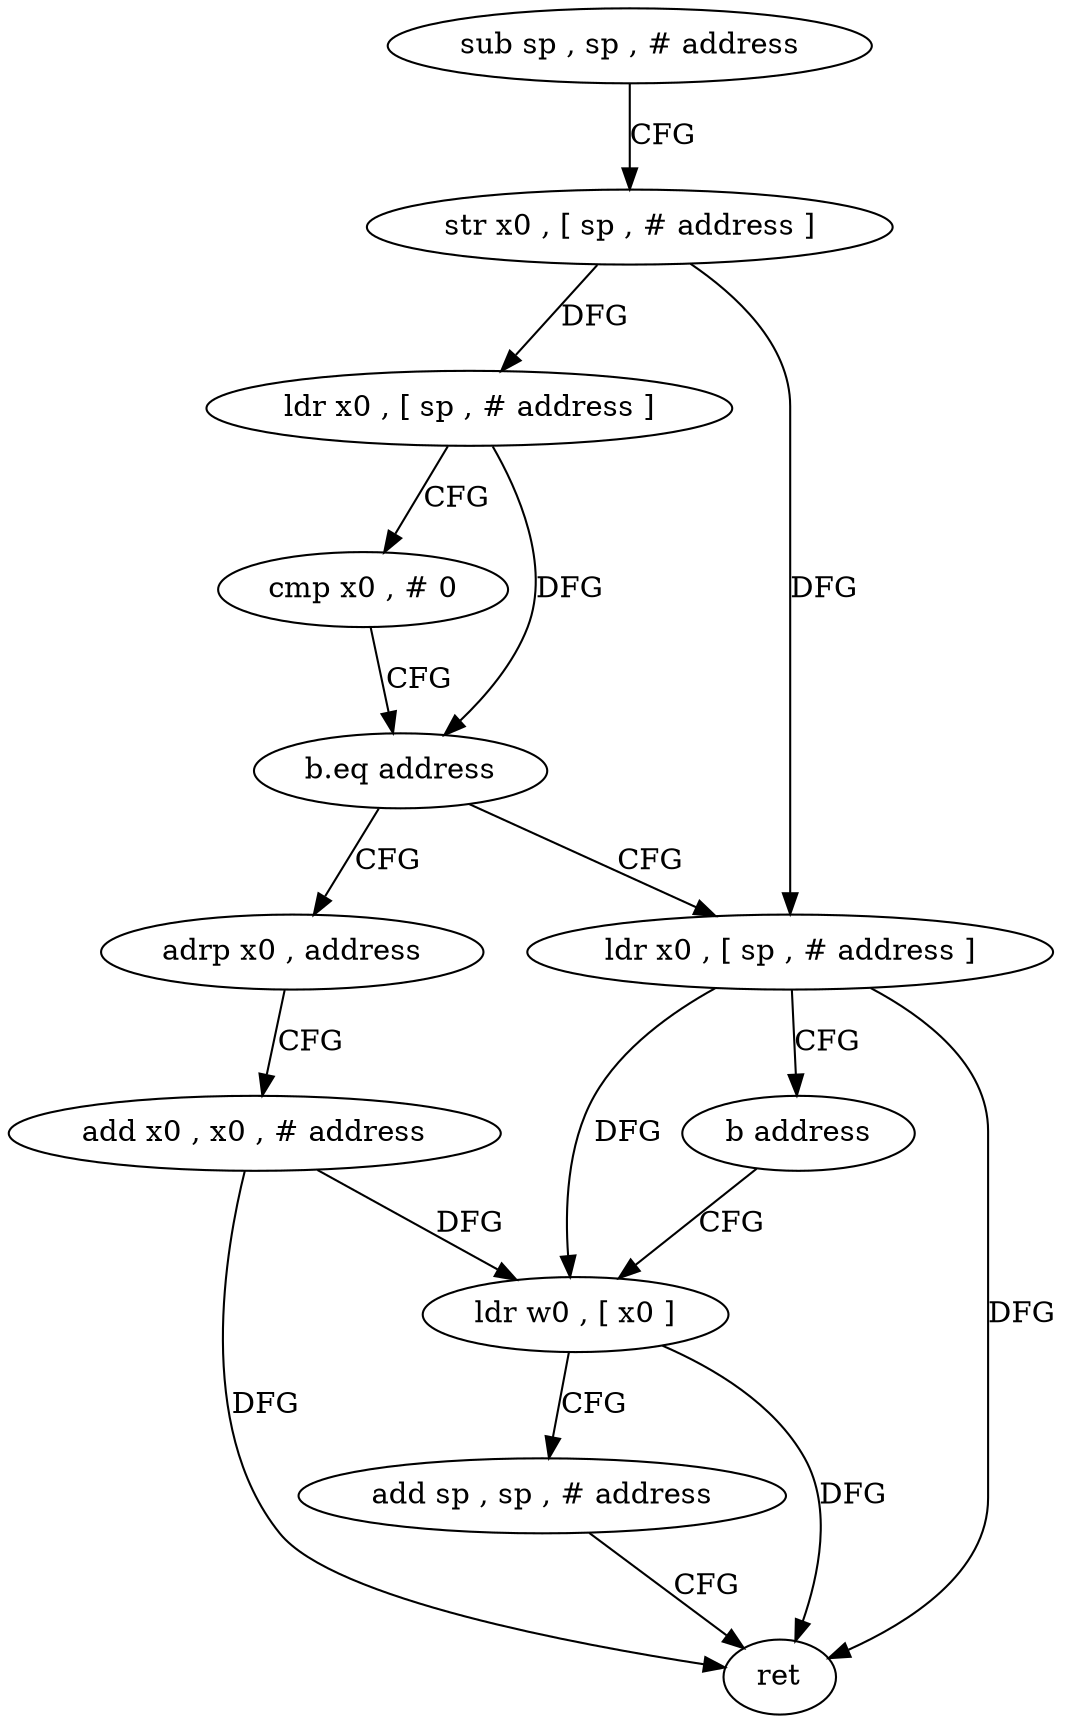 digraph "func" {
"4373852" [label = "sub sp , sp , # address" ]
"4373856" [label = "str x0 , [ sp , # address ]" ]
"4373860" [label = "ldr x0 , [ sp , # address ]" ]
"4373864" [label = "cmp x0 , # 0" ]
"4373868" [label = "b.eq address" ]
"4373880" [label = "adrp x0 , address" ]
"4373872" [label = "ldr x0 , [ sp , # address ]" ]
"4373884" [label = "add x0 , x0 , # address" ]
"4373888" [label = "ldr w0 , [ x0 ]" ]
"4373876" [label = "b address" ]
"4373892" [label = "add sp , sp , # address" ]
"4373896" [label = "ret" ]
"4373852" -> "4373856" [ label = "CFG" ]
"4373856" -> "4373860" [ label = "DFG" ]
"4373856" -> "4373872" [ label = "DFG" ]
"4373860" -> "4373864" [ label = "CFG" ]
"4373860" -> "4373868" [ label = "DFG" ]
"4373864" -> "4373868" [ label = "CFG" ]
"4373868" -> "4373880" [ label = "CFG" ]
"4373868" -> "4373872" [ label = "CFG" ]
"4373880" -> "4373884" [ label = "CFG" ]
"4373872" -> "4373876" [ label = "CFG" ]
"4373872" -> "4373888" [ label = "DFG" ]
"4373872" -> "4373896" [ label = "DFG" ]
"4373884" -> "4373888" [ label = "DFG" ]
"4373884" -> "4373896" [ label = "DFG" ]
"4373888" -> "4373892" [ label = "CFG" ]
"4373888" -> "4373896" [ label = "DFG" ]
"4373876" -> "4373888" [ label = "CFG" ]
"4373892" -> "4373896" [ label = "CFG" ]
}
